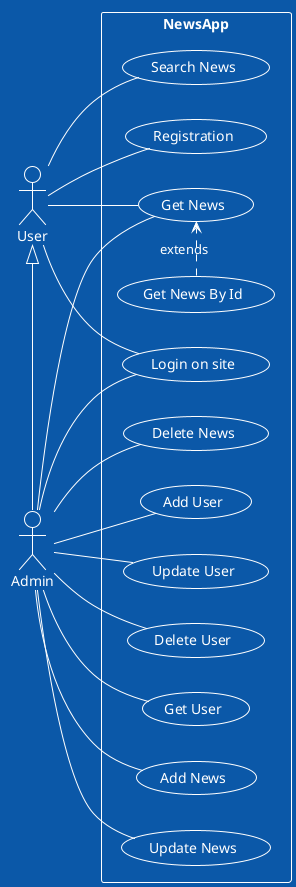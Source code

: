 @startuml
!theme amiga
left to right direction
skinparam packageStyle rect


actor Admin as A
actor  User as U


rectangle NewsApp { 

 usecase "Login on site" as login 
 usecase "Registration" as regi 
 usecase "Get News" as get 
 usecase "Add News" as add
 usecase "Update News" as update
 usecase "Search News" as search
 usecase "Delete News" as delete
 usecase "Add User" as addU
 usecase "Update User" as updateU
 usecase "Delete User" as deletU
 usecase "Get User" as getU
 usecase "Get News By Id" as getNewsId

 A--login
 U--login
 U--regi
 U--get
 A--get
 A--update
 U--search
 A--delete
 A--addU
 A--updateU
 A--deletU
 A--getU
 A--add
  getNewsId.> get: extends

 U <|- A
}

@enduml